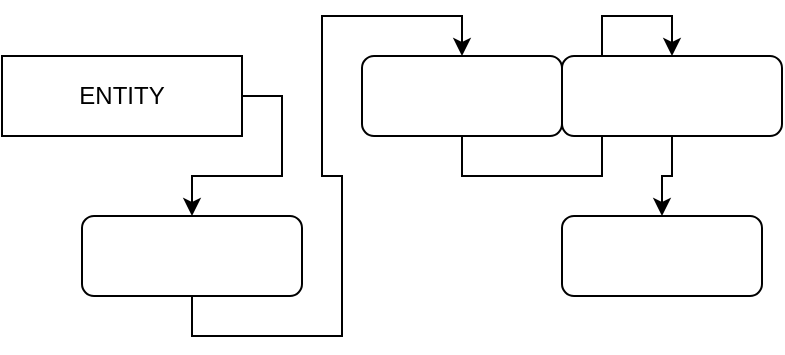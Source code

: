 <mxfile version="13.10.9" type="github">
  <diagram id="NcZu2mp6E_XgG9ereZ2o" name="Page-1">
    <mxGraphModel dx="1020" dy="703" grid="1" gridSize="10" guides="1" tooltips="1" connect="1" arrows="1" fold="1" page="1" pageScale="1" pageWidth="850" pageHeight="600" math="0" shadow="0">
      <root>
        <mxCell id="0" />
        <mxCell id="1" parent="0" />
        <mxCell id="zEnJZTyWbmKgzggNZocP-3" style="edgeStyle=orthogonalEdgeStyle;rounded=0;orthogonalLoop=1;jettySize=auto;html=1;exitX=1;exitY=0.5;exitDx=0;exitDy=0;entryX=0.5;entryY=0;entryDx=0;entryDy=0;" edge="1" parent="1" source="zEnJZTyWbmKgzggNZocP-1" target="zEnJZTyWbmKgzggNZocP-2">
          <mxGeometry relative="1" as="geometry" />
        </mxCell>
        <mxCell id="zEnJZTyWbmKgzggNZocP-1" value="ENTITY" style="rounded=0;whiteSpace=wrap;html=1;" vertex="1" parent="1">
          <mxGeometry x="160" y="120" width="120" height="40" as="geometry" />
        </mxCell>
        <mxCell id="zEnJZTyWbmKgzggNZocP-7" style="edgeStyle=orthogonalEdgeStyle;rounded=0;orthogonalLoop=1;jettySize=auto;html=1;exitX=0.5;exitY=1;exitDx=0;exitDy=0;entryX=0.5;entryY=0;entryDx=0;entryDy=0;" edge="1" parent="1" source="zEnJZTyWbmKgzggNZocP-2" target="zEnJZTyWbmKgzggNZocP-4">
          <mxGeometry relative="1" as="geometry" />
        </mxCell>
        <mxCell id="zEnJZTyWbmKgzggNZocP-2" value="" style="rounded=1;whiteSpace=wrap;html=1;" vertex="1" parent="1">
          <mxGeometry x="200" y="200" width="110" height="40" as="geometry" />
        </mxCell>
        <mxCell id="zEnJZTyWbmKgzggNZocP-8" style="edgeStyle=orthogonalEdgeStyle;rounded=0;orthogonalLoop=1;jettySize=auto;html=1;exitX=0.5;exitY=1;exitDx=0;exitDy=0;entryX=0.5;entryY=0;entryDx=0;entryDy=0;" edge="1" parent="1" source="zEnJZTyWbmKgzggNZocP-4" target="zEnJZTyWbmKgzggNZocP-5">
          <mxGeometry relative="1" as="geometry" />
        </mxCell>
        <mxCell id="zEnJZTyWbmKgzggNZocP-4" value="" style="rounded=1;whiteSpace=wrap;html=1;" vertex="1" parent="1">
          <mxGeometry x="340" y="120" width="100" height="40" as="geometry" />
        </mxCell>
        <mxCell id="zEnJZTyWbmKgzggNZocP-9" style="edgeStyle=orthogonalEdgeStyle;rounded=0;orthogonalLoop=1;jettySize=auto;html=1;exitX=0.5;exitY=1;exitDx=0;exitDy=0;entryX=0.5;entryY=0;entryDx=0;entryDy=0;" edge="1" parent="1" source="zEnJZTyWbmKgzggNZocP-5" target="zEnJZTyWbmKgzggNZocP-6">
          <mxGeometry relative="1" as="geometry" />
        </mxCell>
        <mxCell id="zEnJZTyWbmKgzggNZocP-5" value="" style="rounded=1;whiteSpace=wrap;html=1;" vertex="1" parent="1">
          <mxGeometry x="440" y="120" width="110" height="40" as="geometry" />
        </mxCell>
        <mxCell id="zEnJZTyWbmKgzggNZocP-6" value="" style="rounded=1;whiteSpace=wrap;html=1;" vertex="1" parent="1">
          <mxGeometry x="440" y="200" width="100" height="40" as="geometry" />
        </mxCell>
      </root>
    </mxGraphModel>
  </diagram>
</mxfile>
